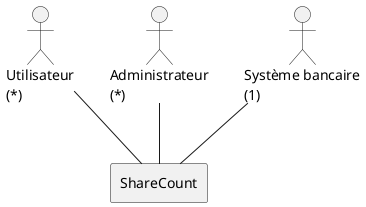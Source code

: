@startuml "Diagramme de contexte statique"

actor "Utilisateur\n(*)" as User

actor "Administrateur\n(*)" as Admin

actor "Système bancaire\n(1)" as SB

rectangle "ShareCount" as SC

User -- SC
Admin -- SC
SB -- SC

@enduml